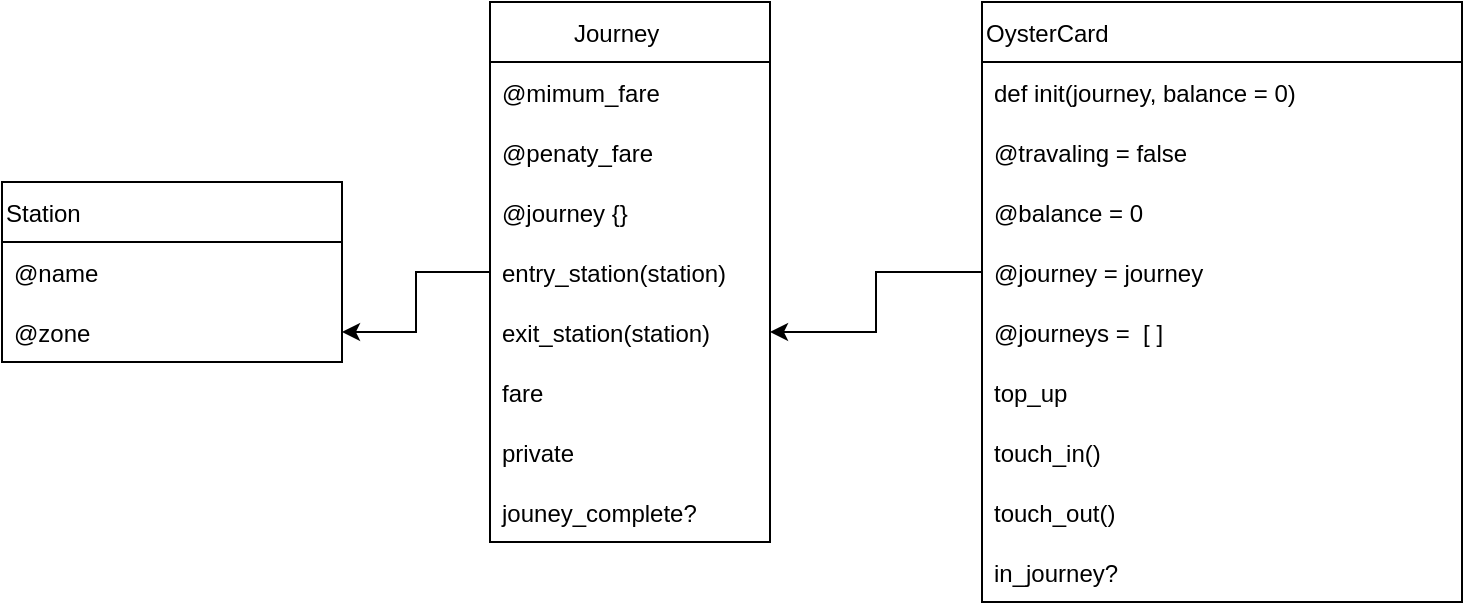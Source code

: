 <mxfile version="15.3.8" type="device"><diagram id="uyfeRp1ZsJ0NlNzLh2E7" name="Page-1"><mxGraphModel dx="1422" dy="940" grid="1" gridSize="10" guides="1" tooltips="1" connect="1" arrows="1" fold="1" page="1" pageScale="1" pageWidth="827" pageHeight="1169" math="0" shadow="0"><root><mxCell id="0"/><mxCell id="1" parent="0"/><mxCell id="tOf4mCmXTNpO26rt4f3E-31" value="" style="edgeStyle=orthogonalEdgeStyle;rounded=0;orthogonalLoop=1;jettySize=auto;html=1;" edge="1" parent="1" source="tOf4mCmXTNpO26rt4f3E-2" target="tOf4mCmXTNpO26rt4f3E-25"><mxGeometry relative="1" as="geometry"/></mxCell><mxCell id="tOf4mCmXTNpO26rt4f3E-2" value="Journey    " style="swimlane;fontStyle=0;childLayout=stackLayout;horizontal=1;startSize=30;horizontalStack=0;resizeParent=1;resizeParentMax=0;resizeLast=0;collapsible=1;marginBottom=0;" vertex="1" parent="1"><mxGeometry x="274" y="90" width="140" height="270" as="geometry"/></mxCell><mxCell id="tOf4mCmXTNpO26rt4f3E-9" value="@mimum_fare" style="text;strokeColor=none;fillColor=none;align=left;verticalAlign=middle;spacingLeft=4;spacingRight=4;overflow=hidden;points=[[0,0.5],[1,0.5]];portConstraint=eastwest;rotatable=0;" vertex="1" parent="tOf4mCmXTNpO26rt4f3E-2"><mxGeometry y="30" width="140" height="30" as="geometry"/></mxCell><mxCell id="tOf4mCmXTNpO26rt4f3E-10" value="@penaty_fare" style="text;strokeColor=none;fillColor=none;align=left;verticalAlign=middle;spacingLeft=4;spacingRight=4;overflow=hidden;points=[[0,0.5],[1,0.5]];portConstraint=eastwest;rotatable=0;" vertex="1" parent="tOf4mCmXTNpO26rt4f3E-2"><mxGeometry y="60" width="140" height="30" as="geometry"/></mxCell><mxCell id="tOf4mCmXTNpO26rt4f3E-20" value="@journey {}" style="text;strokeColor=none;fillColor=none;align=left;verticalAlign=middle;spacingLeft=4;spacingRight=4;overflow=hidden;points=[[0,0.5],[1,0.5]];portConstraint=eastwest;rotatable=0;" vertex="1" parent="tOf4mCmXTNpO26rt4f3E-2"><mxGeometry y="90" width="140" height="30" as="geometry"/></mxCell><mxCell id="tOf4mCmXTNpO26rt4f3E-4" value="entry_station(station)" style="text;strokeColor=none;fillColor=none;align=left;verticalAlign=middle;spacingLeft=4;spacingRight=4;overflow=hidden;points=[[0,0.5],[1,0.5]];portConstraint=eastwest;rotatable=0;" vertex="1" parent="tOf4mCmXTNpO26rt4f3E-2"><mxGeometry y="120" width="140" height="30" as="geometry"/></mxCell><mxCell id="tOf4mCmXTNpO26rt4f3E-5" value="exit_station(station)" style="text;strokeColor=none;fillColor=none;align=left;verticalAlign=middle;spacingLeft=4;spacingRight=4;overflow=hidden;points=[[0,0.5],[1,0.5]];portConstraint=eastwest;rotatable=0;" vertex="1" parent="tOf4mCmXTNpO26rt4f3E-2"><mxGeometry y="150" width="140" height="30" as="geometry"/></mxCell><mxCell id="tOf4mCmXTNpO26rt4f3E-6" value="fare" style="text;strokeColor=none;fillColor=none;align=left;verticalAlign=middle;spacingLeft=4;spacingRight=4;overflow=hidden;points=[[0,0.5],[1,0.5]];portConstraint=eastwest;rotatable=0;" vertex="1" parent="tOf4mCmXTNpO26rt4f3E-2"><mxGeometry y="180" width="140" height="30" as="geometry"/></mxCell><mxCell id="tOf4mCmXTNpO26rt4f3E-7" value="private" style="text;strokeColor=none;fillColor=none;align=left;verticalAlign=middle;spacingLeft=4;spacingRight=4;overflow=hidden;points=[[0,0.5],[1,0.5]];portConstraint=eastwest;rotatable=0;" vertex="1" parent="tOf4mCmXTNpO26rt4f3E-2"><mxGeometry y="210" width="140" height="30" as="geometry"/></mxCell><mxCell id="tOf4mCmXTNpO26rt4f3E-8" value="jouney_complete?" style="text;strokeColor=none;fillColor=none;align=left;verticalAlign=middle;spacingLeft=4;spacingRight=4;overflow=hidden;points=[[0,0.5],[1,0.5]];portConstraint=eastwest;rotatable=0;" vertex="1" parent="tOf4mCmXTNpO26rt4f3E-2"><mxGeometry y="240" width="140" height="30" as="geometry"/></mxCell><mxCell id="tOf4mCmXTNpO26rt4f3E-11" value="OysterCard" style="swimlane;fontStyle=0;childLayout=stackLayout;horizontal=1;startSize=30;horizontalStack=0;resizeParent=1;resizeParentMax=0;resizeLast=0;collapsible=1;marginBottom=0;fillColor=none;gradientColor=none;align=left;" vertex="1" parent="1"><mxGeometry x="520" y="90" width="240" height="300" as="geometry"/></mxCell><mxCell id="tOf4mCmXTNpO26rt4f3E-16" value="def init(journey, balance = 0)" style="text;strokeColor=none;fillColor=none;align=left;verticalAlign=middle;spacingLeft=4;spacingRight=4;overflow=hidden;points=[[0,0.5],[1,0.5]];portConstraint=eastwest;rotatable=0;" vertex="1" parent="tOf4mCmXTNpO26rt4f3E-11"><mxGeometry y="30" width="240" height="30" as="geometry"/></mxCell><mxCell id="tOf4mCmXTNpO26rt4f3E-22" value="@travaling = false" style="text;strokeColor=none;fillColor=none;align=left;verticalAlign=middle;spacingLeft=4;spacingRight=4;overflow=hidden;points=[[0,0.5],[1,0.5]];portConstraint=eastwest;rotatable=0;" vertex="1" parent="tOf4mCmXTNpO26rt4f3E-11"><mxGeometry y="60" width="240" height="30" as="geometry"/></mxCell><mxCell id="tOf4mCmXTNpO26rt4f3E-12" value="@balance = 0" style="text;strokeColor=none;fillColor=none;align=left;verticalAlign=middle;spacingLeft=4;spacingRight=4;overflow=hidden;points=[[0,0.5],[1,0.5]];portConstraint=eastwest;rotatable=0;" vertex="1" parent="tOf4mCmXTNpO26rt4f3E-11"><mxGeometry y="90" width="240" height="30" as="geometry"/></mxCell><mxCell id="tOf4mCmXTNpO26rt4f3E-15" value="@journey = journey" style="text;strokeColor=none;fillColor=none;align=left;verticalAlign=middle;spacingLeft=4;spacingRight=4;overflow=hidden;points=[[0,0.5],[1,0.5]];portConstraint=eastwest;rotatable=0;" vertex="1" parent="tOf4mCmXTNpO26rt4f3E-11"><mxGeometry y="120" width="240" height="30" as="geometry"/></mxCell><mxCell id="tOf4mCmXTNpO26rt4f3E-3" value="@journeys =  [ ]" style="text;strokeColor=none;fillColor=none;align=left;verticalAlign=middle;spacingLeft=4;spacingRight=4;overflow=hidden;points=[[0,0.5],[1,0.5]];portConstraint=eastwest;rotatable=0;" vertex="1" parent="tOf4mCmXTNpO26rt4f3E-11"><mxGeometry y="150" width="240" height="30" as="geometry"/></mxCell><mxCell id="tOf4mCmXTNpO26rt4f3E-13" value="top_up" style="text;strokeColor=none;fillColor=none;align=left;verticalAlign=middle;spacingLeft=4;spacingRight=4;overflow=hidden;points=[[0,0.5],[1,0.5]];portConstraint=eastwest;rotatable=0;" vertex="1" parent="tOf4mCmXTNpO26rt4f3E-11"><mxGeometry y="180" width="240" height="30" as="geometry"/></mxCell><mxCell id="tOf4mCmXTNpO26rt4f3E-14" value="touch_in()" style="text;strokeColor=none;fillColor=none;align=left;verticalAlign=middle;spacingLeft=4;spacingRight=4;overflow=hidden;points=[[0,0.5],[1,0.5]];portConstraint=eastwest;rotatable=0;" vertex="1" parent="tOf4mCmXTNpO26rt4f3E-11"><mxGeometry y="210" width="240" height="30" as="geometry"/></mxCell><mxCell id="tOf4mCmXTNpO26rt4f3E-17" value="touch_out()" style="text;strokeColor=none;fillColor=none;align=left;verticalAlign=middle;spacingLeft=4;spacingRight=4;overflow=hidden;points=[[0,0.5],[1,0.5]];portConstraint=eastwest;rotatable=0;" vertex="1" parent="tOf4mCmXTNpO26rt4f3E-11"><mxGeometry y="240" width="240" height="30" as="geometry"/></mxCell><mxCell id="tOf4mCmXTNpO26rt4f3E-21" value="in_journey?" style="text;strokeColor=none;fillColor=none;align=left;verticalAlign=middle;spacingLeft=4;spacingRight=4;overflow=hidden;points=[[0,0.5],[1,0.5]];portConstraint=eastwest;rotatable=0;" vertex="1" parent="tOf4mCmXTNpO26rt4f3E-11"><mxGeometry y="270" width="240" height="30" as="geometry"/></mxCell><mxCell id="tOf4mCmXTNpO26rt4f3E-23" value="Station" style="swimlane;fontStyle=0;childLayout=stackLayout;horizontal=1;startSize=30;horizontalStack=0;resizeParent=1;resizeParentMax=0;resizeLast=0;collapsible=1;marginBottom=0;fillColor=none;gradientColor=none;align=left;" vertex="1" parent="1"><mxGeometry x="30" y="180" width="170" height="90" as="geometry"/></mxCell><mxCell id="tOf4mCmXTNpO26rt4f3E-24" value="@name" style="text;strokeColor=none;fillColor=none;align=left;verticalAlign=middle;spacingLeft=4;spacingRight=4;overflow=hidden;points=[[0,0.5],[1,0.5]];portConstraint=eastwest;rotatable=0;" vertex="1" parent="tOf4mCmXTNpO26rt4f3E-23"><mxGeometry y="30" width="170" height="30" as="geometry"/></mxCell><mxCell id="tOf4mCmXTNpO26rt4f3E-25" value="@zone" style="text;strokeColor=none;fillColor=none;align=left;verticalAlign=middle;spacingLeft=4;spacingRight=4;overflow=hidden;points=[[0,0.5],[1,0.5]];portConstraint=eastwest;rotatable=0;" vertex="1" parent="tOf4mCmXTNpO26rt4f3E-23"><mxGeometry y="60" width="170" height="30" as="geometry"/></mxCell><mxCell id="tOf4mCmXTNpO26rt4f3E-30" value="" style="edgeStyle=orthogonalEdgeStyle;rounded=0;orthogonalLoop=1;jettySize=auto;html=1;" edge="1" parent="1" source="tOf4mCmXTNpO26rt4f3E-15" target="tOf4mCmXTNpO26rt4f3E-5"><mxGeometry relative="1" as="geometry"/></mxCell></root></mxGraphModel></diagram></mxfile>